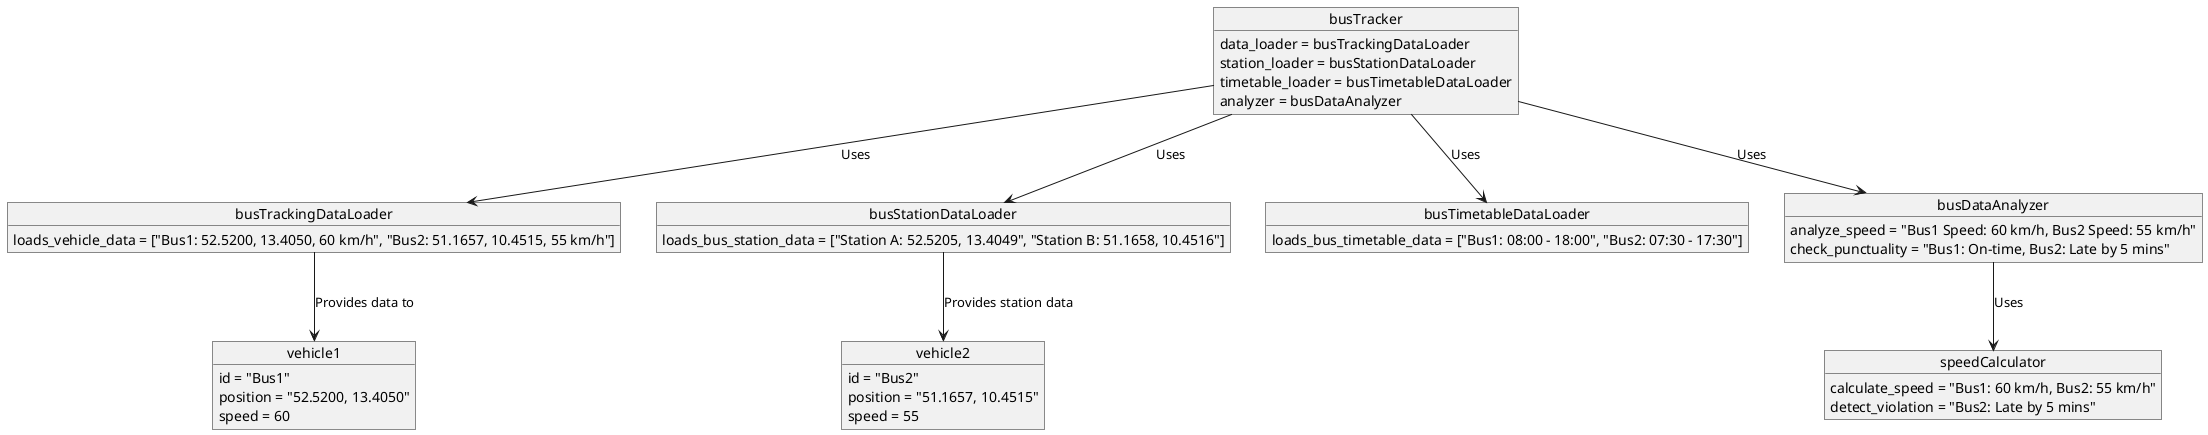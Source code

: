 @startuml
object busTracker {
  data_loader = busTrackingDataLoader
  station_loader = busStationDataLoader
  timetable_loader = busTimetableDataLoader
  analyzer = busDataAnalyzer
}

object busTrackingDataLoader {
  loads_vehicle_data = ["Bus1: 52.5200, 13.4050, 60 km/h", "Bus2: 51.1657, 10.4515, 55 km/h"]
}

object busStationDataLoader {
  loads_bus_station_data = ["Station A: 52.5205, 13.4049", "Station B: 51.1658, 10.4516"]
}

object busTimetableDataLoader {
  loads_bus_timetable_data = ["Bus1: 08:00 - 18:00", "Bus2: 07:30 - 17:30"]
}

object busDataAnalyzer {
  analyze_speed = "Bus1 Speed: 60 km/h, Bus2 Speed: 55 km/h"
  check_punctuality = "Bus1: On-time, Bus2: Late by 5 mins"
}

object vehicle1 {
  id = "Bus1"
  position = "52.5200, 13.4050"
  speed = 60
}

object vehicle2 {
  id = "Bus2"
  position = "51.1657, 10.4515"
  speed = 55
}

object speedCalculator {
  calculate_speed = "Bus1: 60 km/h, Bus2: 55 km/h"
  detect_violation = "Bus2: Late by 5 mins"
}

busTracker --> busTrackingDataLoader : Uses
busTracker --> busStationDataLoader : Uses
busTracker --> busTimetableDataLoader : Uses
busTracker --> busDataAnalyzer : Uses

busTrackingDataLoader --> vehicle1 : Provides data to
busStationDataLoader --> vehicle2 : Provides station data
busDataAnalyzer --> speedCalculator : Uses
@enduml